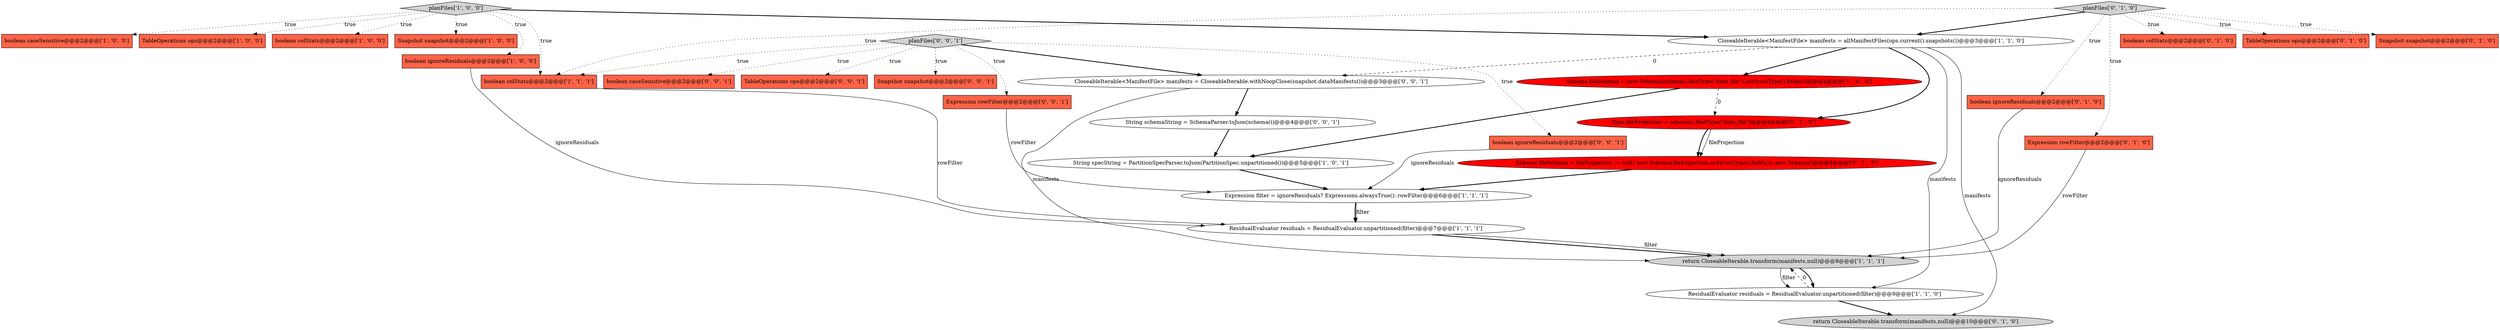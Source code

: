 digraph {
13 [style = filled, label = "CloseableIterable<ManifestFile> manifests = allManifestFiles(ops.current().snapshots())@@@3@@@['1', '1', '0']", fillcolor = white, shape = ellipse image = "AAA0AAABBB1BBB"];
24 [style = filled, label = "TableOperations ops@@@2@@@['0', '0', '1']", fillcolor = tomato, shape = box image = "AAA0AAABBB3BBB"];
29 [style = filled, label = "Expression rowFilter@@@2@@@['0', '0', '1']", fillcolor = tomato, shape = box image = "AAA0AAABBB3BBB"];
5 [style = filled, label = "boolean caseSensitive@@@2@@@['1', '0', '0']", fillcolor = tomato, shape = box image = "AAA0AAABBB1BBB"];
27 [style = filled, label = "planFiles['0', '0', '1']", fillcolor = lightgray, shape = diamond image = "AAA0AAABBB3BBB"];
11 [style = filled, label = "Expression filter = ignoreResiduals? Expressions.alwaysTrue(): rowFilter@@@6@@@['1', '1', '1']", fillcolor = white, shape = ellipse image = "AAA0AAABBB1BBB"];
10 [style = filled, label = "Schema fileSchema = new Schema(schema().findType(\"data_file\").asStructType().fields())@@@4@@@['1', '0', '0']", fillcolor = red, shape = ellipse image = "AAA1AAABBB1BBB"];
20 [style = filled, label = "boolean colStats@@@2@@@['0', '1', '0']", fillcolor = tomato, shape = box image = "AAA0AAABBB2BBB"];
23 [style = filled, label = "CloseableIterable<ManifestFile> manifests = CloseableIterable.withNoopClose(snapshot.dataManifests())@@@3@@@['0', '0', '1']", fillcolor = white, shape = ellipse image = "AAA0AAABBB3BBB"];
19 [style = filled, label = "TableOperations ops@@@2@@@['0', '1', '0']", fillcolor = tomato, shape = box image = "AAA0AAABBB2BBB"];
22 [style = filled, label = "Snapshot snapshot@@@2@@@['0', '1', '0']", fillcolor = tomato, shape = box image = "AAA0AAABBB2BBB"];
3 [style = filled, label = "planFiles['1', '0', '0']", fillcolor = lightgray, shape = diamond image = "AAA0AAABBB1BBB"];
15 [style = filled, label = "planFiles['0', '1', '0']", fillcolor = lightgray, shape = diamond image = "AAA0AAABBB2BBB"];
26 [style = filled, label = "String schemaString = SchemaParser.toJson(schema())@@@4@@@['0', '0', '1']", fillcolor = white, shape = ellipse image = "AAA0AAABBB3BBB"];
12 [style = filled, label = "boolean colStats@@@2@@@['1', '1', '1']", fillcolor = tomato, shape = box image = "AAA0AAABBB1BBB"];
0 [style = filled, label = "ResidualEvaluator residuals = ResidualEvaluator.unpartitioned(filter)@@@7@@@['1', '1', '1']", fillcolor = white, shape = ellipse image = "AAA0AAABBB1BBB"];
16 [style = filled, label = "Type fileProjection = schema().findType(\"data_file\")@@@4@@@['0', '1', '0']", fillcolor = red, shape = ellipse image = "AAA1AAABBB2BBB"];
9 [style = filled, label = "String specString = PartitionSpecParser.toJson(PartitionSpec.unpartitioned())@@@5@@@['1', '0', '1']", fillcolor = white, shape = ellipse image = "AAA0AAABBB1BBB"];
6 [style = filled, label = "TableOperations ops@@@2@@@['1', '0', '0']", fillcolor = tomato, shape = box image = "AAA0AAABBB1BBB"];
8 [style = filled, label = "boolean colStats@@@2@@@['1', '0', '0']", fillcolor = tomato, shape = box image = "AAA0AAABBB1BBB"];
21 [style = filled, label = "return CloseableIterable.transform(manifests,null)@@@10@@@['0', '1', '0']", fillcolor = lightgray, shape = ellipse image = "AAA0AAABBB2BBB"];
18 [style = filled, label = "boolean ignoreResiduals@@@2@@@['0', '1', '0']", fillcolor = tomato, shape = box image = "AAA0AAABBB2BBB"];
25 [style = filled, label = "Snapshot snapshot@@@2@@@['0', '0', '1']", fillcolor = tomato, shape = box image = "AAA0AAABBB3BBB"];
14 [style = filled, label = "Schema fileSchema = fileProjection != null? new Schema(fileProjection.asStructType().fields()): new Schema()@@@5@@@['0', '1', '0']", fillcolor = red, shape = ellipse image = "AAA1AAABBB2BBB"];
28 [style = filled, label = "boolean caseSensitive@@@2@@@['0', '0', '1']", fillcolor = tomato, shape = box image = "AAA0AAABBB3BBB"];
30 [style = filled, label = "boolean ignoreResiduals@@@2@@@['0', '0', '1']", fillcolor = tomato, shape = box image = "AAA0AAABBB3BBB"];
7 [style = filled, label = "return CloseableIterable.transform(manifests,null)@@@8@@@['1', '1', '1']", fillcolor = lightgray, shape = ellipse image = "AAA0AAABBB1BBB"];
17 [style = filled, label = "Expression rowFilter@@@2@@@['0', '1', '0']", fillcolor = tomato, shape = box image = "AAA0AAABBB2BBB"];
1 [style = filled, label = "boolean ignoreResiduals@@@2@@@['1', '0', '0']", fillcolor = tomato, shape = box image = "AAA0AAABBB1BBB"];
4 [style = filled, label = "Snapshot snapshot@@@2@@@['1', '0', '0']", fillcolor = tomato, shape = box image = "AAA0AAABBB1BBB"];
2 [style = filled, label = "ResidualEvaluator residuals = ResidualEvaluator.unpartitioned(filter)@@@9@@@['1', '1', '0']", fillcolor = white, shape = ellipse image = "AAA0AAABBB1BBB"];
13->10 [style = bold, label=""];
18->7 [style = solid, label="ignoreResiduals"];
15->13 [style = bold, label=""];
29->11 [style = solid, label="rowFilter"];
9->11 [style = bold, label=""];
27->25 [style = dotted, label="true"];
17->7 [style = solid, label="rowFilter"];
1->0 [style = solid, label="ignoreResiduals"];
11->0 [style = solid, label="filter"];
15->18 [style = dotted, label="true"];
23->26 [style = bold, label=""];
3->4 [style = dotted, label="true"];
26->9 [style = bold, label=""];
15->20 [style = dotted, label="true"];
15->22 [style = dotted, label="true"];
27->24 [style = dotted, label="true"];
3->6 [style = dotted, label="true"];
27->12 [style = dotted, label="true"];
2->7 [style = dashed, label="0"];
13->23 [style = dashed, label="0"];
13->16 [style = bold, label=""];
0->7 [style = bold, label=""];
16->14 [style = solid, label="fileProjection"];
15->17 [style = dotted, label="true"];
27->28 [style = dotted, label="true"];
27->30 [style = dotted, label="true"];
11->0 [style = bold, label=""];
3->5 [style = dotted, label="true"];
27->29 [style = dotted, label="true"];
0->7 [style = solid, label="filter"];
7->2 [style = bold, label=""];
23->7 [style = solid, label="manifests"];
2->21 [style = bold, label=""];
3->12 [style = dotted, label="true"];
15->19 [style = dotted, label="true"];
12->0 [style = solid, label="rowFilter"];
3->13 [style = bold, label=""];
15->12 [style = dotted, label="true"];
16->14 [style = bold, label=""];
27->23 [style = bold, label=""];
10->9 [style = bold, label=""];
10->16 [style = dashed, label="0"];
13->2 [style = solid, label="manifests"];
7->2 [style = solid, label="filter"];
30->11 [style = solid, label="ignoreResiduals"];
3->8 [style = dotted, label="true"];
14->11 [style = bold, label=""];
3->1 [style = dotted, label="true"];
13->21 [style = solid, label="manifests"];
}
